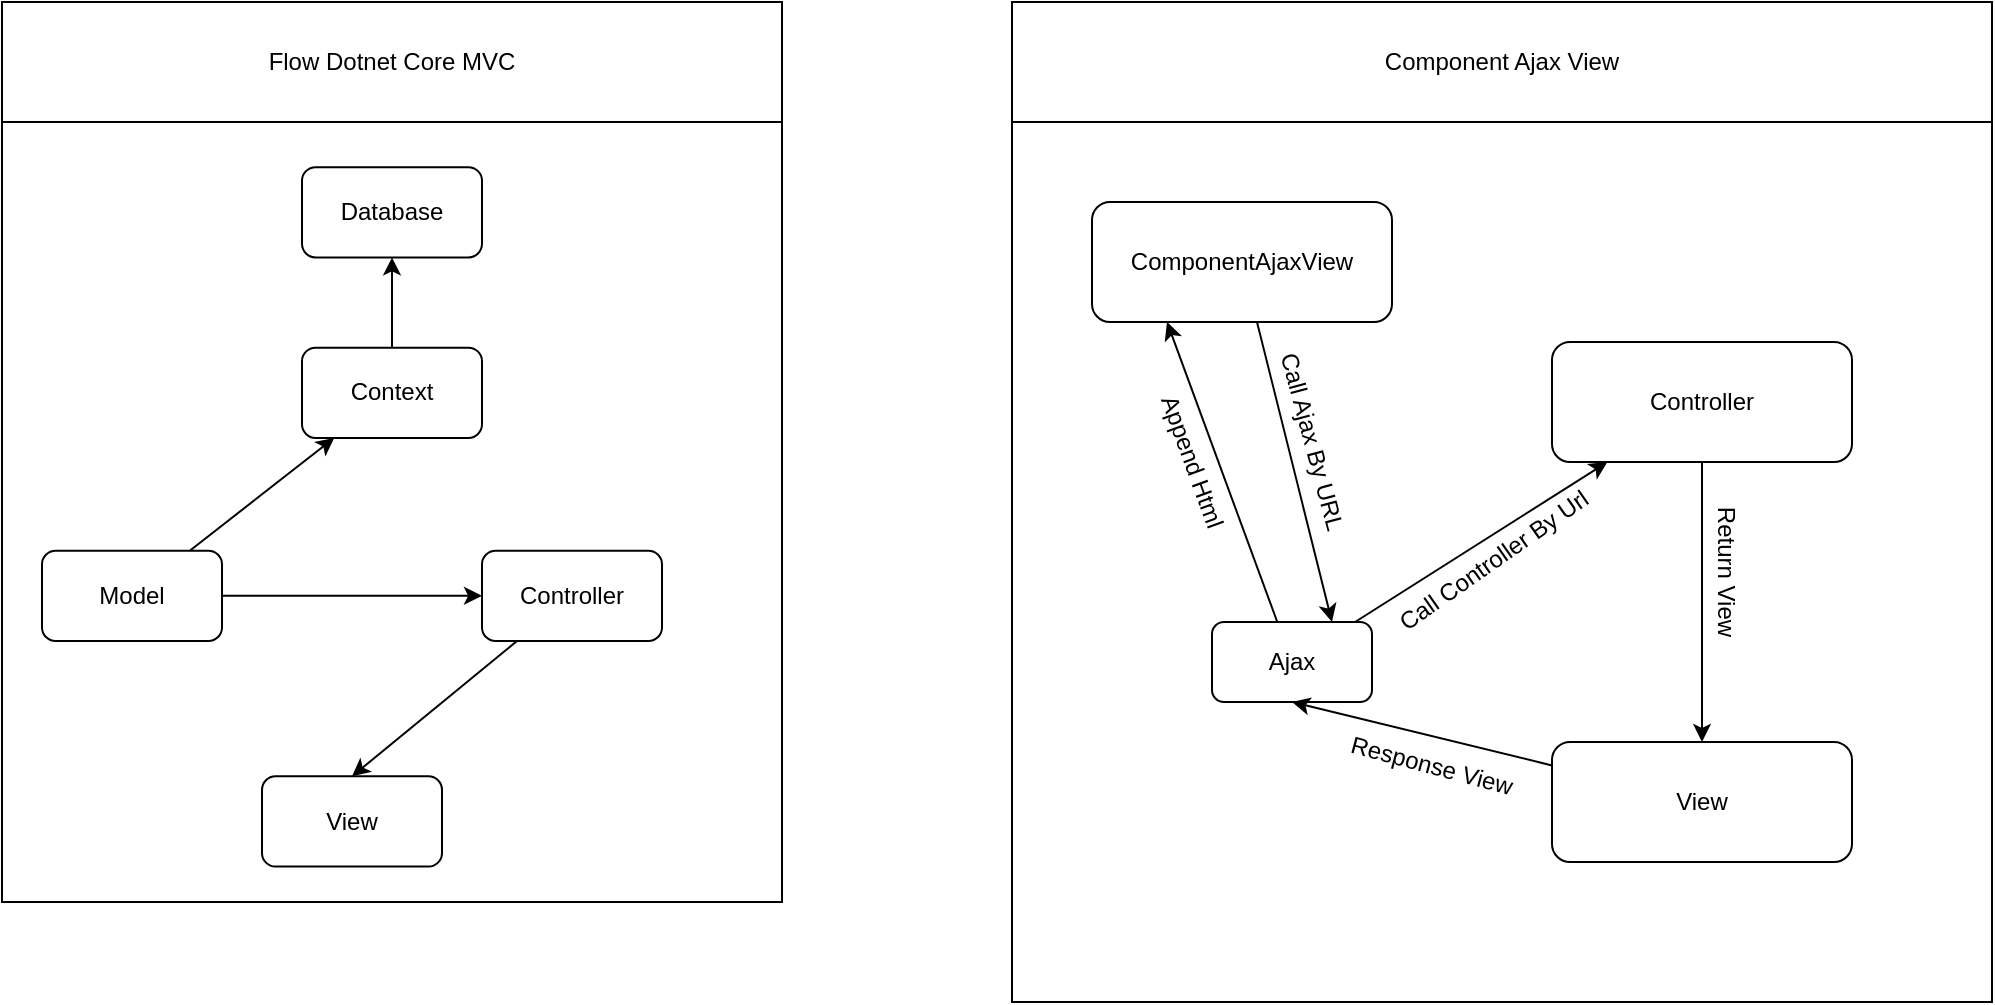 <mxfile>
    <diagram id="VS-maAclW4UTbSG2xfI4" name="Flow">
        <mxGraphModel dx="681" dy="639" grid="1" gridSize="10" guides="1" tooltips="1" connect="1" arrows="1" fold="1" page="1" pageScale="1" pageWidth="1169" pageHeight="1654" math="0" shadow="0">
            <root>
                <mxCell id="0"/>
                <mxCell id="1" parent="0"/>
                <mxCell id="650" value="" style="group" vertex="1" connectable="0" parent="1">
                    <mxGeometry x="80" y="70" width="390" height="500" as="geometry"/>
                </mxCell>
                <mxCell id="647" value="" style="group" vertex="1" connectable="0" parent="650">
                    <mxGeometry y="60" width="390" height="440" as="geometry"/>
                </mxCell>
                <mxCell id="645" value="" style="whiteSpace=wrap;html=1;aspect=fixed;" vertex="1" parent="647">
                    <mxGeometry width="390" height="390" as="geometry"/>
                </mxCell>
                <mxCell id="648" style="edgeStyle=none;html=1;entryX=0;entryY=0.5;entryDx=0;entryDy=0;" edge="1" parent="647" source="636" target="639">
                    <mxGeometry relative="1" as="geometry"/>
                </mxCell>
                <mxCell id="636" value="Model" style="rounded=1;whiteSpace=wrap;html=1;" vertex="1" parent="647">
                    <mxGeometry x="20" y="214.359" width="90" height="45.128" as="geometry"/>
                </mxCell>
                <mxCell id="637" value="Context" style="rounded=1;whiteSpace=wrap;html=1;" vertex="1" parent="647">
                    <mxGeometry x="150" y="112.821" width="90" height="45.128" as="geometry"/>
                </mxCell>
                <mxCell id="641" value="" style="edgeStyle=none;html=1;" edge="1" parent="647" source="636" target="637">
                    <mxGeometry relative="1" as="geometry"/>
                </mxCell>
                <mxCell id="638" value="Database" style="rounded=1;whiteSpace=wrap;html=1;" vertex="1" parent="647">
                    <mxGeometry x="150" y="22.564" width="90" height="45.128" as="geometry"/>
                </mxCell>
                <mxCell id="642" value="" style="edgeStyle=none;html=1;" edge="1" parent="647" source="637" target="638">
                    <mxGeometry relative="1" as="geometry"/>
                </mxCell>
                <mxCell id="639" value="Controller" style="rounded=1;whiteSpace=wrap;html=1;" vertex="1" parent="647">
                    <mxGeometry x="240" y="214.359" width="90" height="45.128" as="geometry"/>
                </mxCell>
                <mxCell id="640" value="View" style="rounded=1;whiteSpace=wrap;html=1;" vertex="1" parent="647">
                    <mxGeometry x="130" y="327.179" width="90" height="45.128" as="geometry"/>
                </mxCell>
                <mxCell id="644" style="edgeStyle=none;html=1;entryX=0.5;entryY=0;entryDx=0;entryDy=0;" edge="1" parent="647" source="639" target="640">
                    <mxGeometry relative="1" as="geometry"/>
                </mxCell>
                <mxCell id="649" value="Flow Dotnet Core MVC" style="rounded=0;whiteSpace=wrap;html=1;" vertex="1" parent="650">
                    <mxGeometry width="390" height="60" as="geometry"/>
                </mxCell>
                <mxCell id="666" value="" style="group" vertex="1" connectable="0" parent="1">
                    <mxGeometry x="585" y="130" width="490" height="440" as="geometry"/>
                </mxCell>
                <mxCell id="665" value="" style="rounded=0;whiteSpace=wrap;html=1;" vertex="1" parent="666">
                    <mxGeometry width="490" height="440" as="geometry"/>
                </mxCell>
                <mxCell id="651" value="ComponentAjaxView" style="rounded=1;whiteSpace=wrap;html=1;" vertex="1" parent="666">
                    <mxGeometry x="40" y="40" width="150" height="60" as="geometry"/>
                </mxCell>
                <mxCell id="659" style="edgeStyle=none;html=1;entryX=0.25;entryY=1;entryDx=0;entryDy=0;" edge="1" parent="666" source="652" target="651">
                    <mxGeometry relative="1" as="geometry"/>
                </mxCell>
                <mxCell id="652" value="Ajax" style="rounded=1;whiteSpace=wrap;html=1;" vertex="1" parent="666">
                    <mxGeometry x="100" y="250" width="80" height="40" as="geometry"/>
                </mxCell>
                <mxCell id="655" value="" style="edgeStyle=none;html=1;entryX=0.75;entryY=0;entryDx=0;entryDy=0;" edge="1" parent="666" source="651" target="652">
                    <mxGeometry relative="1" as="geometry"/>
                </mxCell>
                <mxCell id="653" value="Controller" style="rounded=1;whiteSpace=wrap;html=1;" vertex="1" parent="666">
                    <mxGeometry x="270" y="110" width="150" height="60" as="geometry"/>
                </mxCell>
                <mxCell id="656" value="" style="edgeStyle=none;html=1;" edge="1" parent="666" source="652" target="653">
                    <mxGeometry relative="1" as="geometry"/>
                </mxCell>
                <mxCell id="658" style="edgeStyle=none;html=1;entryX=0.5;entryY=1;entryDx=0;entryDy=0;" edge="1" parent="666" source="654" target="652">
                    <mxGeometry relative="1" as="geometry"/>
                </mxCell>
                <mxCell id="654" value="View" style="rounded=1;whiteSpace=wrap;html=1;" vertex="1" parent="666">
                    <mxGeometry x="270" y="310" width="150" height="60" as="geometry"/>
                </mxCell>
                <mxCell id="657" value="" style="edgeStyle=none;html=1;" edge="1" parent="666" source="653" target="654">
                    <mxGeometry relative="1" as="geometry"/>
                </mxCell>
                <mxCell id="660" value="Response View" style="text;html=1;strokeColor=none;fillColor=none;align=center;verticalAlign=middle;whiteSpace=wrap;rounded=0;rotation=15;" vertex="1" parent="666">
                    <mxGeometry x="160" y="307" width="100" height="30" as="geometry"/>
                </mxCell>
                <mxCell id="661" value="Return View" style="text;html=1;strokeColor=none;fillColor=none;align=center;verticalAlign=middle;whiteSpace=wrap;rounded=0;rotation=90;" vertex="1" parent="666">
                    <mxGeometry x="317" y="210" width="80" height="30" as="geometry"/>
                </mxCell>
                <mxCell id="662" value="Append Html" style="text;html=1;strokeColor=none;fillColor=none;align=center;verticalAlign=middle;whiteSpace=wrap;rounded=0;rotation=70;" vertex="1" parent="666">
                    <mxGeometry x="40" y="160" width="100" height="20" as="geometry"/>
                </mxCell>
                <mxCell id="663" value="Call Ajax By URL" style="text;html=1;strokeColor=none;fillColor=none;align=center;verticalAlign=middle;whiteSpace=wrap;rounded=0;rotation=75;" vertex="1" parent="666">
                    <mxGeometry x="100" y="150" width="100" height="20" as="geometry"/>
                </mxCell>
                <mxCell id="664" value="Call Controller By Url" style="text;html=1;strokeColor=none;fillColor=none;align=center;verticalAlign=middle;whiteSpace=wrap;rounded=0;rotation=-35;" vertex="1" parent="666">
                    <mxGeometry x="181.34" y="204" width="120" height="30" as="geometry"/>
                </mxCell>
                <mxCell id="667" value="Component Ajax View" style="rounded=0;whiteSpace=wrap;html=1;" vertex="1" parent="1">
                    <mxGeometry x="585" y="70" width="490" height="60" as="geometry"/>
                </mxCell>
            </root>
        </mxGraphModel>
    </diagram>
</mxfile>